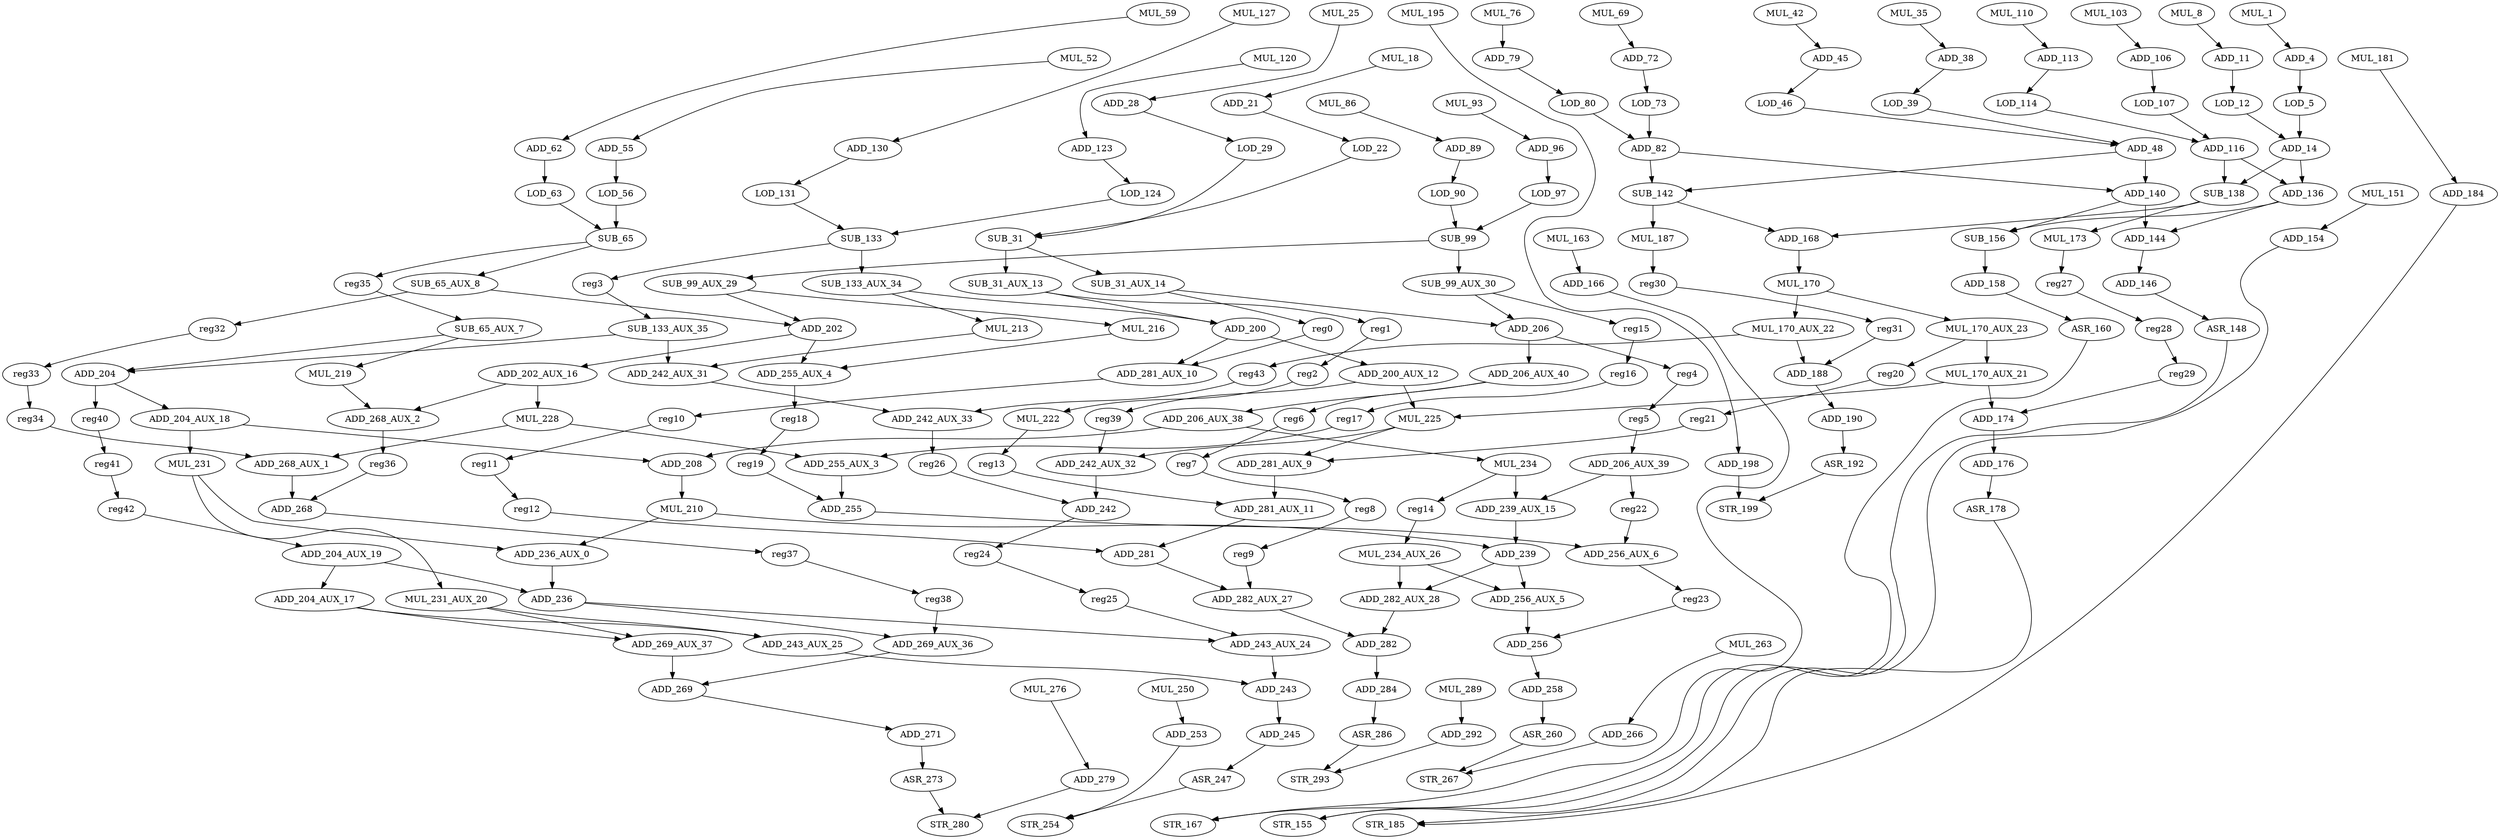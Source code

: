 digraph G {
    ADD_190;
    ASR_192;
    SUB_138;
    MUL_173;
    ADD_168;
    MUL_228;
    ADD_255_AUX_3;
    ADD_268_AUX_1;
    ADD_239_AUX_15;
    ADD_239;
    ADD_271;
    ASR_273;
    LOD_131;
    SUB_133;
    ADD_279;
    STR_280;
    ADD_255_AUX_4;
    reg18;
    ADD_256_AUX_5;
    ADD_282_AUX_28;
    LOD_12;
    ADD_14;
    ADD_284;
    ASR_286;
    SUB_133_AUX_34;
    MUL_213;
    ADD_200;
    ADD_206;
    ADD_206_AUX_40;
    reg4;
    ADD_292;
    STR_293;
    MUL_187;
    reg30;
    MUL_69;
    ADD_72;
    ADD_253;
    STR_254;
    SUB_156;
    ADD_158;
    ADD_106;
    LOD_107;
    MUL_263;
    ADD_266;
    ADD_204_AUX_18;
    ADD_208;
    MUL_231;
    SUB_133_AUX_35;
    ADD_242_AUX_31;
    ADD_204;
    SUB_31_AUX_13;
    reg1;
    LOD_63;
    SUB_65;
    MUL_225;
    ADD_242_AUX_32;
    ADD_281_AUX_9;
    ADD_28;
    LOD_29;
    ADD_202_AUX_16;
    ADD_268_AUX_2;
    ADD_146;
    ASR_148;
    SUB_99;
    SUB_99_AUX_29;
    SUB_99_AUX_30;
    MUL_25;
    ASR_260;
    STR_267;
    MUL_222;
    reg13;
    ADD_268;
    reg37;
    MUL_234;
    reg14;
    ADD_281_AUX_10;
    reg10;
    ADD_281_AUX_11;
    ADD_136;
    ADD_144;
    MUL_93;
    ADD_96;
    ADD_206_AUX_38;
    reg6;
    ADD_242;
    reg24;
    ADD_200_AUX_12;
    MUL_210;
    ADD_243_AUX_24;
    ADD_243;
    reg40;
    ADD_236_AUX_0;
    ADD_245;
    ASR_247;
    MUL_216;
    MUL_18;
    ADD_21;
    MUL_120;
    ADD_123;
    ADD_282;
    ADD_62;
    ASR_160;
    MUL_276;
    SUB_65_AUX_7;
    MUL_219;
    LOD_46;
    ADD_48;
    reg15;
    ADD_255;
    ADD_256_AUX_6;
    MUL_163;
    ADD_166;
    ADD_269;
    MUL_110;
    ADD_113;
    MUL_86;
    ADD_89;
    ADD_198;
    STR_199;
    ADD_184;
    STR_185;
    MUL_234_AUX_26;
    LOD_90;
    ADD_204_AUX_19;
    ADD_236;
    ADD_204_AUX_17;
    MUL_195;
    ADD_174;
    ADD_176;
    MUL_151;
    ADD_154;
    ASR_178;
    ADD_206_AUX_39;
    reg22;
    STR_167;
    MUL_170;
    MUL_170_AUX_23;
    MUL_170_AUX_22;
    MUL_231_AUX_20;
    LOD_97;
    MUL_127;
    ADD_130;
    ADD_269_AUX_36;
    SUB_142;
    ADD_140;
    ADD_282_AUX_27;
    ADD_82;
    reg3;
    LOD_80;
    ADD_243_AUX_25;
    MUL_42;
    ADD_45;
    ADD_269_AUX_37;
    ADD_116;
    ADD_242_AUX_33;
    reg26;
    reg23;
    SUB_31;
    ADD_202;
    ADD_4;
    LOD_5;
    LOD_39;
    MUL_52;
    ADD_55;
    LOD_124;
    MUL_289;
    SUB_65_AUX_8;
    reg32;
    ADD_256;
    MUL_59;
    STR_155;
    LOD_73;
    MUL_76;
    ADD_79;
    LOD_22;
    reg36;
    ADD_281;
    MUL_250;
    MUL_8;
    ADD_11;
    SUB_31_AUX_14;
    ADD_258;
    ADD_38;
    MUL_170_AUX_21;
    reg20;
    reg27;
    ADD_188;
    reg39;
    LOD_114;
    MUL_35;
    LOD_56;
    reg0;
    reg43;
    MUL_181;
    MUL_1;
    reg35;
    MUL_103;
    reg16;
    reg17;
    reg38;
    reg28;
    reg29;
    reg25;
    reg7;
    reg8;
    reg9;
    reg21;
    reg41;
    reg42;
    reg5;
    reg2;
    reg11;
    reg12;
    reg19;
    reg33;
    reg34;
    reg31;
    ADD_190 -> ASR_192 [weight=0];
    ASR_192 -> STR_199 [weight=0];
    SUB_138 -> MUL_173 [weight=0];
    SUB_138 -> ADD_168 [weight=0];
    MUL_173 -> reg27 [weight=0];
    ADD_168 -> MUL_170 [weight=2];
    MUL_228 -> ADD_255_AUX_3 [weight=0];
    MUL_228 -> ADD_268_AUX_1 [weight=0];
    ADD_255_AUX_3 -> ADD_255 [weight=5];
    ADD_268_AUX_1 -> ADD_268 [weight=2];
    ADD_239_AUX_15 -> ADD_239 [weight=4];
    ADD_239 -> ADD_256_AUX_5 [weight=0];
    ADD_239 -> ADD_282_AUX_28 [weight=0];
    ADD_271 -> ASR_273 [weight=0];
    ASR_273 -> STR_280 [weight=0];
    LOD_131 -> SUB_133 [weight=0];
    SUB_133 -> reg3 [weight=0];
    SUB_133 -> SUB_133_AUX_34 [weight=4];
    ADD_279 -> STR_280 [weight=0];
    ADD_255_AUX_4 -> reg18 [weight=7];
    reg18 -> reg19 [weight=0];
    ADD_256_AUX_5 -> ADD_256 [weight=1];
    ADD_282_AUX_28 -> ADD_282 [weight=0];
    LOD_12 -> ADD_14 [weight=1];
    ADD_14 -> ADD_136 [weight=0];
    ADD_14 -> SUB_138 [weight=1];
    ADD_284 -> ASR_286 [weight=0];
    ASR_286 -> STR_293 [weight=0];
    SUB_133_AUX_34 -> MUL_213 [weight=0];
    SUB_133_AUX_34 -> ADD_200 [weight=0];
    MUL_213 -> ADD_242_AUX_31 [weight=0];
    ADD_200 -> ADD_281_AUX_10 [weight=3];
    ADD_200 -> ADD_200_AUX_12 [weight=3];
    ADD_206 -> ADD_206_AUX_40 [weight=1];
    ADD_206 -> reg4 [weight=0];
    ADD_206_AUX_40 -> ADD_206_AUX_38 [weight=0];
    ADD_206_AUX_40 -> reg6 [weight=0];
    reg4 -> reg5 [weight=0];
    ADD_292 -> STR_293 [weight=0];
    MUL_187 -> reg30 [weight=1];
    reg30 -> reg31 [weight=0];
    MUL_69 -> ADD_72 [weight=0];
    ADD_72 -> LOD_73 [weight=0];
    ADD_253 -> STR_254 [weight=0];
    SUB_156 -> ADD_158 [weight=4];
    ADD_158 -> ASR_160 [weight=0];
    ADD_106 -> LOD_107 [weight=0];
    LOD_107 -> ADD_116 [weight=0];
    MUL_263 -> ADD_266 [weight=0];
    ADD_266 -> STR_267 [weight=0];
    ADD_204_AUX_18 -> ADD_208 [weight=0];
    ADD_204_AUX_18 -> MUL_231 [weight=3];
    ADD_208 -> MUL_210 [weight=4];
    MUL_231 -> ADD_236_AUX_0 [weight=0];
    MUL_231 -> MUL_231_AUX_20 [weight=0];
    SUB_133_AUX_35 -> ADD_242_AUX_31 [weight=4];
    SUB_133_AUX_35 -> ADD_204 [weight=0];
    ADD_242_AUX_31 -> ADD_242_AUX_33 [weight=0];
    ADD_204 -> ADD_204_AUX_18 [weight=0];
    ADD_204 -> reg40 [weight=6];
    SUB_31_AUX_13 -> ADD_200 [weight=0];
    SUB_31_AUX_13 -> reg1 [weight=0];
    reg1 -> reg2 [weight=0];
    LOD_63 -> SUB_65 [weight=0];
    SUB_65 -> SUB_65_AUX_8 [weight=0];
    SUB_65 -> reg35 [weight=0];
    MUL_225 -> ADD_242_AUX_32 [weight=1];
    MUL_225 -> ADD_281_AUX_9 [weight=0];
    ADD_242_AUX_32 -> ADD_242 [weight=6];
    ADD_281_AUX_9 -> ADD_281_AUX_11 [weight=5];
    ADD_28 -> LOD_29 [weight=0];
    LOD_29 -> SUB_31 [weight=0];
    ADD_202_AUX_16 -> MUL_228 [weight=2];
    ADD_202_AUX_16 -> ADD_268_AUX_2 [weight=0];
    ADD_268_AUX_2 -> reg36 [weight=5];
    ADD_146 -> ASR_148 [weight=0];
    ASR_148 -> STR_155 [weight=0];
    SUB_99 -> SUB_99_AUX_29 [weight=0];
    SUB_99 -> SUB_99_AUX_30 [weight=5];
    SUB_99_AUX_29 -> MUL_216 [weight=0];
    SUB_99_AUX_29 -> ADD_202 [weight=0];
    SUB_99_AUX_30 -> reg15 [weight=0];
    SUB_99_AUX_30 -> ADD_206 [weight=0];
    MUL_25 -> ADD_28 [weight=0];
    ASR_260 -> STR_267 [weight=0];
    MUL_222 -> reg13 [weight=0];
    reg13 -> ADD_281_AUX_11 [weight=0];
    ADD_268 -> reg37 [weight=0];
    reg37 -> reg38 [weight=0];
    MUL_234 -> reg14 [weight=0];
    MUL_234 -> ADD_239_AUX_15 [weight=3];
    reg14 -> MUL_234_AUX_26 [weight=0];
    ADD_281_AUX_10 -> reg10 [weight=0];
    reg10 -> reg11 [weight=0];
    ADD_281_AUX_11 -> ADD_281 [weight=0];
    ADD_136 -> ADD_144 [weight=0];
    ADD_136 -> SUB_156 [weight=0];
    ADD_144 -> ADD_146 [weight=0];
    MUL_93 -> ADD_96 [weight=0];
    ADD_96 -> LOD_97 [weight=0];
    ADD_206_AUX_38 -> ADD_208 [weight=0];
    ADD_206_AUX_38 -> MUL_234 [weight=0];
    reg6 -> reg7 [weight=0];
    ADD_242 -> reg24 [weight=0];
    reg24 -> reg25 [weight=0];
    ADD_200_AUX_12 -> MUL_225 [weight=0];
    ADD_200_AUX_12 -> reg39 [weight=0];
    MUL_210 -> ADD_236_AUX_0 [weight=0];
    MUL_210 -> ADD_239 [weight=1];
    ADD_243_AUX_24 -> ADD_243 [weight=0];
    ADD_243 -> ADD_245 [weight=0];
    reg40 -> reg41 [weight=0];
    ADD_236_AUX_0 -> ADD_236 [weight=1];
    ADD_245 -> ASR_247 [weight=0];
    ASR_247 -> STR_254 [weight=0];
    MUL_216 -> ADD_255_AUX_4 [weight=0];
    MUL_18 -> ADD_21 [weight=0];
    ADD_21 -> LOD_22 [weight=0];
    MUL_120 -> ADD_123 [weight=0];
    ADD_123 -> LOD_124 [weight=0];
    ADD_282 -> ADD_284 [weight=2];
    ADD_62 -> LOD_63 [weight=0];
    ASR_160 -> STR_167 [weight=0];
    MUL_276 -> ADD_279 [weight=0];
    SUB_65_AUX_7 -> MUL_219 [weight=0];
    SUB_65_AUX_7 -> ADD_204 [weight=0];
    MUL_219 -> ADD_268_AUX_2 [weight=0];
    LOD_46 -> ADD_48 [weight=0];
    ADD_48 -> SUB_142 [weight=0];
    ADD_48 -> ADD_140 [weight=1];
    reg15 -> reg16 [weight=0];
    ADD_255 -> ADD_256_AUX_6 [weight=0];
    ADD_256_AUX_6 -> reg23 [weight=0];
    MUL_163 -> ADD_166 [weight=0];
    ADD_166 -> STR_167 [weight=0];
    ADD_269 -> ADD_271 [weight=0];
    MUL_110 -> ADD_113 [weight=0];
    ADD_113 -> LOD_114 [weight=0];
    MUL_86 -> ADD_89 [weight=0];
    ADD_89 -> LOD_90 [weight=0];
    ADD_198 -> STR_199 [weight=4];
    ADD_184 -> STR_185 [weight=0];
    MUL_234_AUX_26 -> ADD_282_AUX_28 [weight=2];
    MUL_234_AUX_26 -> ADD_256_AUX_5 [weight=0];
    LOD_90 -> SUB_99 [weight=0];
    ADD_204_AUX_19 -> ADD_236 [weight=1];
    ADD_204_AUX_19 -> ADD_204_AUX_17 [weight=1];
    ADD_236 -> ADD_269_AUX_36 [weight=0];
    ADD_236 -> ADD_243_AUX_24 [weight=0];
    ADD_204_AUX_17 -> ADD_243_AUX_25 [weight=0];
    ADD_204_AUX_17 -> ADD_269_AUX_37 [weight=0];
    MUL_195 -> ADD_198 [weight=0];
    ADD_174 -> ADD_176 [weight=1];
    ADD_176 -> ASR_178 [weight=0];
    MUL_151 -> ADD_154 [weight=0];
    ADD_154 -> STR_155 [weight=0];
    ASR_178 -> STR_185 [weight=0];
    ADD_206_AUX_39 -> reg22 [weight=0];
    ADD_206_AUX_39 -> ADD_239_AUX_15 [weight=0];
    reg22 -> ADD_256_AUX_6 [weight=0];
    MUL_170 -> MUL_170_AUX_23 [weight=0];
    MUL_170 -> MUL_170_AUX_22 [weight=0];
    MUL_170_AUX_23 -> MUL_170_AUX_21 [weight=2];
    MUL_170_AUX_23 -> reg20 [weight=0];
    MUL_170_AUX_22 -> ADD_188 [weight=0];
    MUL_170_AUX_22 -> reg43 [weight=0];
    MUL_231_AUX_20 -> ADD_269_AUX_37 [weight=0];
    MUL_231_AUX_20 -> ADD_243_AUX_25 [weight=0];
    LOD_97 -> SUB_99 [weight=0];
    MUL_127 -> ADD_130 [weight=0];
    ADD_130 -> LOD_131 [weight=0];
    ADD_269_AUX_36 -> ADD_269 [weight=1];
    SUB_142 -> MUL_187 [weight=3];
    SUB_142 -> ADD_168 [weight=0];
    ADD_140 -> ADD_144 [weight=2];
    ADD_140 -> SUB_156 [weight=0];
    ADD_282_AUX_27 -> ADD_282 [weight=0];
    ADD_82 -> SUB_142 [weight=0];
    ADD_82 -> ADD_140 [weight=0];
    reg3 -> SUB_133_AUX_35 [weight=0];
    LOD_80 -> ADD_82 [weight=1];
    ADD_243_AUX_25 -> ADD_243 [weight=0];
    MUL_42 -> ADD_45 [weight=0];
    ADD_45 -> LOD_46 [weight=0];
    ADD_269_AUX_37 -> ADD_269 [weight=3];
    ADD_116 -> ADD_136 [weight=1];
    ADD_116 -> SUB_138 [weight=2];
    ADD_242_AUX_33 -> reg26 [weight=5];
    reg26 -> ADD_242 [weight=0];
    reg23 -> ADD_256 [weight=0];
    SUB_31 -> SUB_31_AUX_14 [weight=1];
    SUB_31 -> SUB_31_AUX_13 [weight=3];
    ADD_202 -> ADD_202_AUX_16 [weight=0];
    ADD_202 -> ADD_255_AUX_4 [weight=0];
    ADD_4 -> LOD_5 [weight=0];
    LOD_5 -> ADD_14 [weight=2];
    LOD_39 -> ADD_48 [weight=0];
    MUL_52 -> ADD_55 [weight=0];
    ADD_55 -> LOD_56 [weight=1];
    LOD_124 -> SUB_133 [weight=0];
    MUL_289 -> ADD_292 [weight=0];
    SUB_65_AUX_8 -> ADD_202 [weight=0];
    SUB_65_AUX_8 -> reg32 [weight=0];
    reg32 -> reg33 [weight=0];
    ADD_256 -> ADD_258 [weight=0];
    MUL_59 -> ADD_62 [weight=0];
    LOD_73 -> ADD_82 [weight=2];
    MUL_76 -> ADD_79 [weight=5];
    ADD_79 -> LOD_80 [weight=0];
    LOD_22 -> SUB_31 [weight=0];
    reg36 -> ADD_268 [weight=0];
    ADD_281 -> ADD_282_AUX_27 [weight=0];
    MUL_250 -> ADD_253 [weight=0];
    MUL_8 -> ADD_11 [weight=0];
    ADD_11 -> LOD_12 [weight=1];
    SUB_31_AUX_14 -> reg0 [weight=0];
    SUB_31_AUX_14 -> ADD_206 [weight=0];
    ADD_258 -> ASR_260 [weight=1];
    ADD_38 -> LOD_39 [weight=0];
    MUL_170_AUX_21 -> ADD_174 [weight=0];
    MUL_170_AUX_21 -> MUL_225 [weight=0];
    reg20 -> reg21 [weight=0];
    reg27 -> reg28 [weight=0];
    ADD_188 -> ADD_190 [weight=0];
    reg39 -> ADD_242_AUX_32 [weight=0];
    LOD_114 -> ADD_116 [weight=0];
    MUL_35 -> ADD_38 [weight=0];
    LOD_56 -> SUB_65 [weight=1];
    reg0 -> ADD_281_AUX_10 [weight=0];
    reg43 -> ADD_242_AUX_33 [weight=0];
    MUL_181 -> ADD_184 [weight=0];
    MUL_1 -> ADD_4 [weight=0];
    reg35 -> SUB_65_AUX_7 [weight=0];
    MUL_103 -> ADD_106 [weight=0];
    reg16 -> reg17 [weight=0];
    reg17 -> ADD_255_AUX_3 [weight=0];
    reg38 -> ADD_269_AUX_36 [weight=0];
    reg28 -> reg29 [weight=0];
    reg29 -> ADD_174 [weight=0];
    reg25 -> ADD_243_AUX_24 [weight=0];
    reg7 -> reg8 [weight=0];
    reg8 -> reg9 [weight=0];
    reg9 -> ADD_282_AUX_27 [weight=0];
    reg21 -> ADD_281_AUX_9 [weight=0];
    reg41 -> reg42 [weight=0];
    reg42 -> ADD_204_AUX_19 [weight=0];
    reg5 -> ADD_206_AUX_39 [weight=0];
    reg2 -> MUL_222 [weight=0];
    reg11 -> reg12 [weight=0];
    reg12 -> ADD_281 [weight=0];
    reg19 -> ADD_255 [weight=0];
    reg33 -> reg34 [weight=0];
    reg34 -> ADD_268_AUX_1 [weight=0];
    reg31 -> ADD_188 [weight=0];
}
